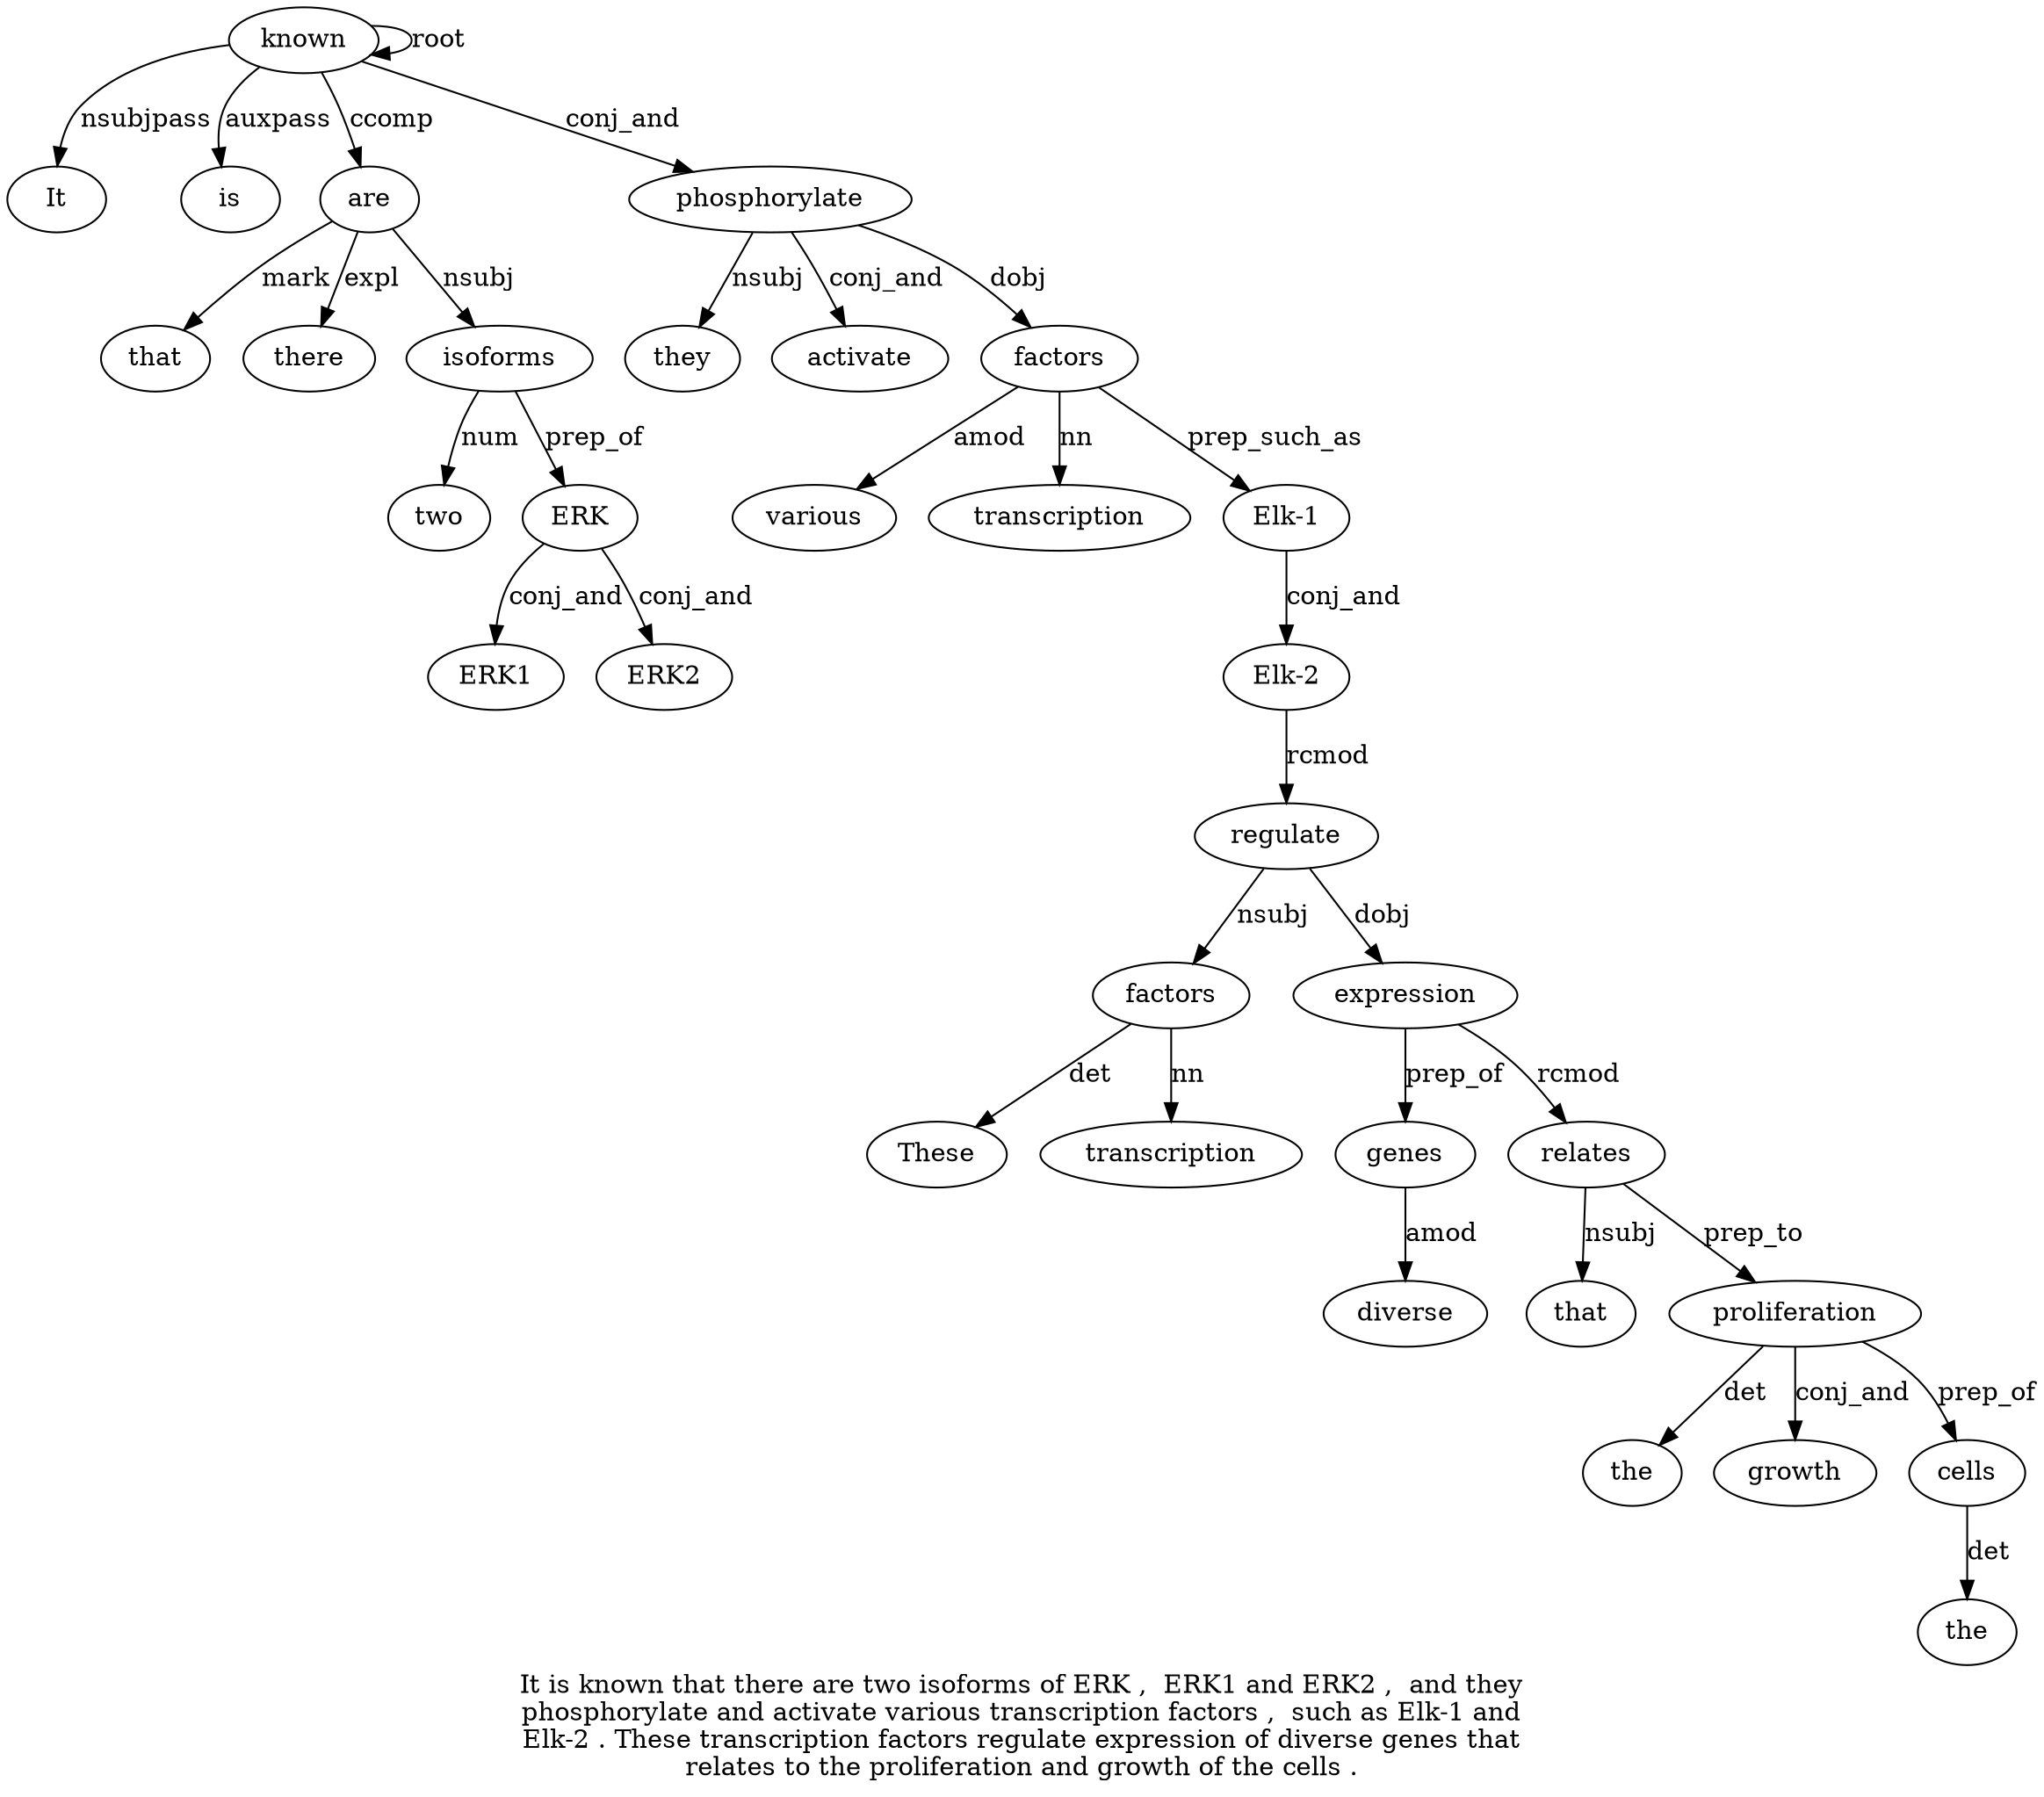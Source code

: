 digraph "It is known that there are two isoforms of ERK ,  ERK1 and ERK2 ,  and they phosphorylate and activate various transcription factors ,  such as Elk-1 and Elk-2 . These transcription factors regulate expression of diverse genes that relates to the proliferation and growth of the cells ." {
label="It is known that there are two isoforms of ERK ,  ERK1 and ERK2 ,  and they
phosphorylate and activate various transcription factors ,  such as Elk-1 and
Elk-2 . These transcription factors regulate expression of diverse genes that
relates to the proliferation and growth of the cells .";
known3 [style=filled, fillcolor=white, label=known];
It1 [style=filled, fillcolor=white, label=It];
known3 -> It1  [label=nsubjpass];
is2 [style=filled, fillcolor=white, label=is];
known3 -> is2  [label=auxpass];
known3 -> known3  [label=root];
are6 [style=filled, fillcolor=white, label=are];
that4 [style=filled, fillcolor=white, label=that];
are6 -> that4  [label=mark];
there5 [style=filled, fillcolor=white, label=there];
are6 -> there5  [label=expl];
known3 -> are6  [label=ccomp];
isoforms8 [style=filled, fillcolor=white, label=isoforms];
two7 [style=filled, fillcolor=white, label=two];
isoforms8 -> two7  [label=num];
are6 -> isoforms8  [label=nsubj];
ERK10 [style=filled, fillcolor=white, label=ERK];
isoforms8 -> ERK10  [label=prep_of];
ERK112 [style=filled, fillcolor=white, label=ERK1];
ERK10 -> ERK112  [label=conj_and];
ERK214 [style=filled, fillcolor=white, label=ERK2];
ERK10 -> ERK214  [label=conj_and];
phosphorylate18 [style=filled, fillcolor=white, label=phosphorylate];
they17 [style=filled, fillcolor=white, label=they];
phosphorylate18 -> they17  [label=nsubj];
known3 -> phosphorylate18  [label=conj_and];
activate20 [style=filled, fillcolor=white, label=activate];
phosphorylate18 -> activate20  [label=conj_and];
factors23 [style=filled, fillcolor=white, label=factors];
various21 [style=filled, fillcolor=white, label=various];
factors23 -> various21  [label=amod];
transcription22 [style=filled, fillcolor=white, label=transcription];
factors23 -> transcription22  [label=nn];
phosphorylate18 -> factors23  [label=dobj];
"Elk-127" [style=filled, fillcolor=white, label="Elk-1"];
factors23 -> "Elk-127"  [label=prep_such_as];
"Elk-29" [style=filled, fillcolor=white, label="Elk-2"];
"Elk-127" -> "Elk-29"  [label=conj_and];
factors33 [style=filled, fillcolor=white, label=factors];
These31 [style=filled, fillcolor=white, label=These];
factors33 -> These31  [label=det];
transcription32 [style=filled, fillcolor=white, label=transcription];
factors33 -> transcription32  [label=nn];
regulate34 [style=filled, fillcolor=white, label=regulate];
regulate34 -> factors33  [label=nsubj];
"Elk-29" -> regulate34  [label=rcmod];
expression35 [style=filled, fillcolor=white, label=expression];
regulate34 -> expression35  [label=dobj];
genes38 [style=filled, fillcolor=white, label=genes];
diverse37 [style=filled, fillcolor=white, label=diverse];
genes38 -> diverse37  [label=amod];
expression35 -> genes38  [label=prep_of];
relates40 [style=filled, fillcolor=white, label=relates];
that39 [style=filled, fillcolor=white, label=that];
relates40 -> that39  [label=nsubj];
expression35 -> relates40  [label=rcmod];
proliferation43 [style=filled, fillcolor=white, label=proliferation];
the42 [style=filled, fillcolor=white, label=the];
proliferation43 -> the42  [label=det];
relates40 -> proliferation43  [label=prep_to];
growth45 [style=filled, fillcolor=white, label=growth];
proliferation43 -> growth45  [label=conj_and];
cells48 [style=filled, fillcolor=white, label=cells];
the47 [style=filled, fillcolor=white, label=the];
cells48 -> the47  [label=det];
proliferation43 -> cells48  [label=prep_of];
}
